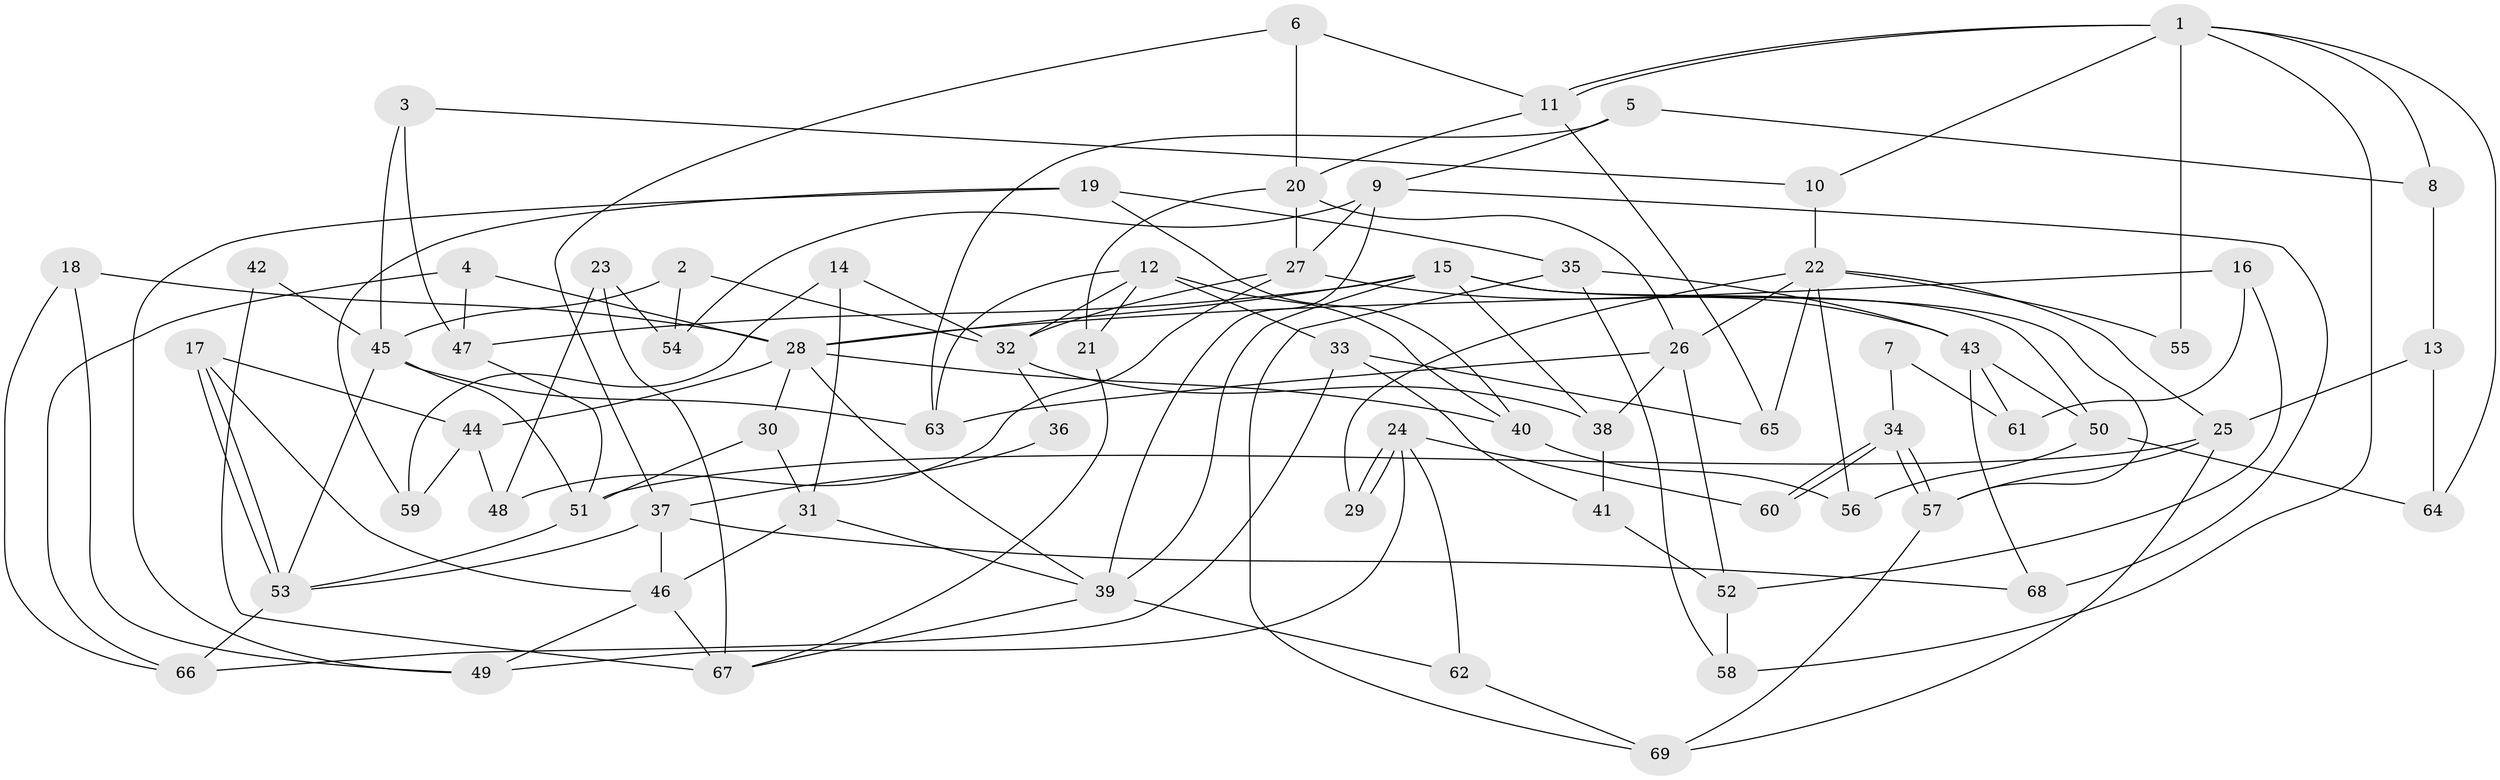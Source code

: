 // Generated by graph-tools (version 1.1) at 2025/26/03/09/25 03:26:11]
// undirected, 69 vertices, 138 edges
graph export_dot {
graph [start="1"]
  node [color=gray90,style=filled];
  1;
  2;
  3;
  4;
  5;
  6;
  7;
  8;
  9;
  10;
  11;
  12;
  13;
  14;
  15;
  16;
  17;
  18;
  19;
  20;
  21;
  22;
  23;
  24;
  25;
  26;
  27;
  28;
  29;
  30;
  31;
  32;
  33;
  34;
  35;
  36;
  37;
  38;
  39;
  40;
  41;
  42;
  43;
  44;
  45;
  46;
  47;
  48;
  49;
  50;
  51;
  52;
  53;
  54;
  55;
  56;
  57;
  58;
  59;
  60;
  61;
  62;
  63;
  64;
  65;
  66;
  67;
  68;
  69;
  1 -- 11;
  1 -- 11;
  1 -- 64;
  1 -- 8;
  1 -- 10;
  1 -- 55;
  1 -- 58;
  2 -- 45;
  2 -- 32;
  2 -- 54;
  3 -- 10;
  3 -- 45;
  3 -- 47;
  4 -- 66;
  4 -- 47;
  4 -- 28;
  5 -- 9;
  5 -- 63;
  5 -- 8;
  6 -- 11;
  6 -- 37;
  6 -- 20;
  7 -- 34;
  7 -- 61;
  8 -- 13;
  9 -- 39;
  9 -- 27;
  9 -- 54;
  9 -- 68;
  10 -- 22;
  11 -- 20;
  11 -- 65;
  12 -- 40;
  12 -- 63;
  12 -- 21;
  12 -- 32;
  12 -- 33;
  13 -- 25;
  13 -- 64;
  14 -- 32;
  14 -- 31;
  14 -- 59;
  15 -- 28;
  15 -- 39;
  15 -- 38;
  15 -- 47;
  15 -- 50;
  15 -- 57;
  16 -- 52;
  16 -- 28;
  16 -- 61;
  17 -- 46;
  17 -- 53;
  17 -- 53;
  17 -- 44;
  18 -- 66;
  18 -- 28;
  18 -- 49;
  19 -- 59;
  19 -- 40;
  19 -- 35;
  19 -- 49;
  20 -- 21;
  20 -- 26;
  20 -- 27;
  21 -- 67;
  22 -- 25;
  22 -- 26;
  22 -- 29;
  22 -- 55;
  22 -- 56;
  22 -- 65;
  23 -- 54;
  23 -- 48;
  23 -- 67;
  24 -- 49;
  24 -- 29;
  24 -- 29;
  24 -- 60;
  24 -- 62;
  25 -- 57;
  25 -- 69;
  25 -- 51;
  26 -- 38;
  26 -- 52;
  26 -- 63;
  27 -- 32;
  27 -- 43;
  27 -- 48;
  28 -- 39;
  28 -- 30;
  28 -- 40;
  28 -- 44;
  30 -- 51;
  30 -- 31;
  31 -- 39;
  31 -- 46;
  32 -- 38;
  32 -- 36;
  33 -- 65;
  33 -- 41;
  33 -- 66;
  34 -- 57;
  34 -- 57;
  34 -- 60;
  34 -- 60;
  35 -- 43;
  35 -- 58;
  35 -- 69;
  36 -- 37;
  37 -- 53;
  37 -- 46;
  37 -- 68;
  38 -- 41;
  39 -- 62;
  39 -- 67;
  40 -- 56;
  41 -- 52;
  42 -- 67;
  42 -- 45;
  43 -- 68;
  43 -- 50;
  43 -- 61;
  44 -- 48;
  44 -- 59;
  45 -- 51;
  45 -- 53;
  45 -- 63;
  46 -- 49;
  46 -- 67;
  47 -- 51;
  50 -- 56;
  50 -- 64;
  51 -- 53;
  52 -- 58;
  53 -- 66;
  57 -- 69;
  62 -- 69;
}
